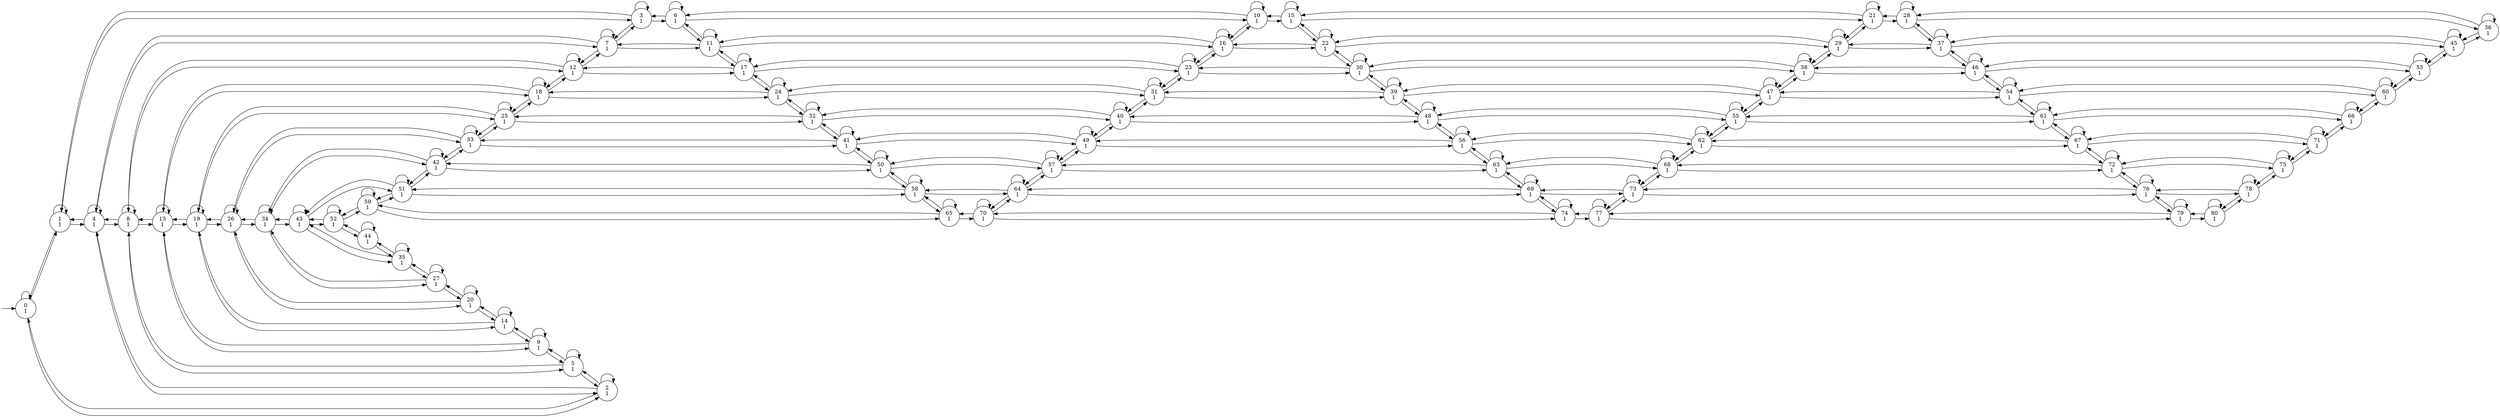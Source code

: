 digraph G {
  rankdir=LR
  I [label="", style=invis, width=0]
  I -> 0
  0 [label="0\n1"]
  0 -> 1 [label=""]
  0 -> 2 [label=""]
  0 -> 0 [label=""]
  1 [label="1\n1"]
  1 -> 3 [label=""]
  1 -> 4 [label=""]
  1 -> 0 [label=""]
  1 -> 1 [label=""]
  2 [label="2\n1"]
  2 -> 4 [label=""]
  2 -> 5 [label=""]
  2 -> 0 [label=""]
  2 -> 2 [label=""]
  3 [label="3\n1"]
  3 -> 6 [label=""]
  3 -> 7 [label=""]
  3 -> 1 [label=""]
  3 -> 3 [label=""]
  4 [label="4\n1"]
  4 -> 7 [label=""]
  4 -> 8 [label=""]
  4 -> 2 [label=""]
  4 -> 1 [label=""]
  4 -> 4 [label=""]
  5 [label="5\n1"]
  5 -> 8 [label=""]
  5 -> 9 [label=""]
  5 -> 2 [label=""]
  5 -> 5 [label=""]
  6 [label="6\n1"]
  6 -> 10 [label=""]
  6 -> 11 [label=""]
  6 -> 3 [label=""]
  6 -> 6 [label=""]
  7 [label="7\n1"]
  7 -> 11 [label=""]
  7 -> 12 [label=""]
  7 -> 4 [label=""]
  7 -> 3 [label=""]
  7 -> 7 [label=""]
  8 [label="8\n1"]
  8 -> 12 [label=""]
  8 -> 13 [label=""]
  8 -> 5 [label=""]
  8 -> 4 [label=""]
  8 -> 8 [label=""]
  9 [label="9\n1"]
  9 -> 13 [label=""]
  9 -> 14 [label=""]
  9 -> 5 [label=""]
  9 -> 9 [label=""]
  10 [label="10\n1"]
  10 -> 15 [label=""]
  10 -> 16 [label=""]
  10 -> 6 [label=""]
  10 -> 10 [label=""]
  11 [label="11\n1"]
  11 -> 16 [label=""]
  11 -> 17 [label=""]
  11 -> 7 [label=""]
  11 -> 6 [label=""]
  11 -> 11 [label=""]
  12 [label="12\n1"]
  12 -> 17 [label=""]
  12 -> 18 [label=""]
  12 -> 8 [label=""]
  12 -> 7 [label=""]
  12 -> 12 [label=""]
  13 [label="13\n1"]
  13 -> 18 [label=""]
  13 -> 19 [label=""]
  13 -> 9 [label=""]
  13 -> 8 [label=""]
  13 -> 13 [label=""]
  14 [label="14\n1"]
  14 -> 19 [label=""]
  14 -> 20 [label=""]
  14 -> 9 [label=""]
  14 -> 14 [label=""]
  15 [label="15\n1"]
  15 -> 21 [label=""]
  15 -> 22 [label=""]
  15 -> 10 [label=""]
  15 -> 15 [label=""]
  16 [label="16\n1"]
  16 -> 22 [label=""]
  16 -> 23 [label=""]
  16 -> 11 [label=""]
  16 -> 10 [label=""]
  16 -> 16 [label=""]
  17 [label="17\n1"]
  17 -> 23 [label=""]
  17 -> 24 [label=""]
  17 -> 12 [label=""]
  17 -> 11 [label=""]
  17 -> 17 [label=""]
  18 [label="18\n1"]
  18 -> 24 [label=""]
  18 -> 25 [label=""]
  18 -> 13 [label=""]
  18 -> 12 [label=""]
  18 -> 18 [label=""]
  19 [label="19\n1"]
  19 -> 25 [label=""]
  19 -> 26 [label=""]
  19 -> 14 [label=""]
  19 -> 13 [label=""]
  19 -> 19 [label=""]
  20 [label="20\n1"]
  20 -> 26 [label=""]
  20 -> 27 [label=""]
  20 -> 14 [label=""]
  20 -> 20 [label=""]
  21 [label="21\n1"]
  21 -> 28 [label=""]
  21 -> 29 [label=""]
  21 -> 15 [label=""]
  21 -> 21 [label=""]
  22 [label="22\n1"]
  22 -> 29 [label=""]
  22 -> 30 [label=""]
  22 -> 16 [label=""]
  22 -> 15 [label=""]
  22 -> 22 [label=""]
  23 [label="23\n1"]
  23 -> 30 [label=""]
  23 -> 31 [label=""]
  23 -> 17 [label=""]
  23 -> 16 [label=""]
  23 -> 23 [label=""]
  24 [label="24\n1"]
  24 -> 31 [label=""]
  24 -> 32 [label=""]
  24 -> 18 [label=""]
  24 -> 17 [label=""]
  24 -> 24 [label=""]
  25 [label="25\n1"]
  25 -> 32 [label=""]
  25 -> 33 [label=""]
  25 -> 19 [label=""]
  25 -> 18 [label=""]
  25 -> 25 [label=""]
  26 [label="26\n1"]
  26 -> 33 [label=""]
  26 -> 34 [label=""]
  26 -> 20 [label=""]
  26 -> 19 [label=""]
  26 -> 26 [label=""]
  27 [label="27\n1"]
  27 -> 34 [label=""]
  27 -> 35 [label=""]
  27 -> 20 [label=""]
  27 -> 27 [label=""]
  28 [label="28\n1"]
  28 -> 36 [label=""]
  28 -> 37 [label=""]
  28 -> 21 [label=""]
  28 -> 28 [label=""]
  29 [label="29\n1"]
  29 -> 37 [label=""]
  29 -> 38 [label=""]
  29 -> 22 [label=""]
  29 -> 21 [label=""]
  29 -> 29 [label=""]
  30 [label="30\n1"]
  30 -> 38 [label=""]
  30 -> 39 [label=""]
  30 -> 23 [label=""]
  30 -> 22 [label=""]
  30 -> 30 [label=""]
  31 [label="31\n1"]
  31 -> 39 [label=""]
  31 -> 40 [label=""]
  31 -> 24 [label=""]
  31 -> 23 [label=""]
  31 -> 31 [label=""]
  32 [label="32\n1"]
  32 -> 40 [label=""]
  32 -> 41 [label=""]
  32 -> 25 [label=""]
  32 -> 24 [label=""]
  32 -> 32 [label=""]
  33 [label="33\n1"]
  33 -> 41 [label=""]
  33 -> 42 [label=""]
  33 -> 26 [label=""]
  33 -> 25 [label=""]
  33 -> 33 [label=""]
  34 [label="34\n1"]
  34 -> 42 [label=""]
  34 -> 43 [label=""]
  34 -> 27 [label=""]
  34 -> 26 [label=""]
  34 -> 34 [label=""]
  35 [label="35\n1"]
  35 -> 43 [label=""]
  35 -> 44 [label=""]
  35 -> 27 [label=""]
  35 -> 35 [label=""]
  36 [label="36\n1"]
  36 -> 45 [label=""]
  36 -> 28 [label=""]
  36 -> 36 [label=""]
  37 [label="37\n1"]
  37 -> 45 [label=""]
  37 -> 46 [label=""]
  37 -> 29 [label=""]
  37 -> 28 [label=""]
  37 -> 37 [label=""]
  38 [label="38\n1"]
  38 -> 46 [label=""]
  38 -> 47 [label=""]
  38 -> 30 [label=""]
  38 -> 29 [label=""]
  38 -> 38 [label=""]
  39 [label="39\n1"]
  39 -> 47 [label=""]
  39 -> 48 [label=""]
  39 -> 31 [label=""]
  39 -> 30 [label=""]
  39 -> 39 [label=""]
  40 [label="40\n1"]
  40 -> 48 [label=""]
  40 -> 49 [label=""]
  40 -> 32 [label=""]
  40 -> 31 [label=""]
  40 -> 40 [label=""]
  41 [label="41\n1"]
  41 -> 49 [label=""]
  41 -> 50 [label=""]
  41 -> 33 [label=""]
  41 -> 32 [label=""]
  41 -> 41 [label=""]
  42 [label="42\n1"]
  42 -> 50 [label=""]
  42 -> 51 [label=""]
  42 -> 34 [label=""]
  42 -> 33 [label=""]
  42 -> 42 [label=""]
  43 [label="43\n1"]
  43 -> 51 [label=""]
  43 -> 52 [label=""]
  43 -> 35 [label=""]
  43 -> 34 [label=""]
  43 -> 43 [label=""]
  44 [label="44\n1"]
  44 -> 52 [label=""]
  44 -> 35 [label=""]
  44 -> 44 [label=""]
  45 [label="45\n1"]
  45 -> 53 [label=""]
  45 -> 37 [label=""]
  45 -> 36 [label=""]
  45 -> 45 [label=""]
  46 [label="46\n1"]
  46 -> 53 [label=""]
  46 -> 54 [label=""]
  46 -> 38 [label=""]
  46 -> 37 [label=""]
  46 -> 46 [label=""]
  47 [label="47\n1"]
  47 -> 54 [label=""]
  47 -> 55 [label=""]
  47 -> 39 [label=""]
  47 -> 38 [label=""]
  47 -> 47 [label=""]
  48 [label="48\n1"]
  48 -> 55 [label=""]
  48 -> 56 [label=""]
  48 -> 40 [label=""]
  48 -> 39 [label=""]
  48 -> 48 [label=""]
  49 [label="49\n1"]
  49 -> 56 [label=""]
  49 -> 57 [label=""]
  49 -> 41 [label=""]
  49 -> 40 [label=""]
  49 -> 49 [label=""]
  50 [label="50\n1"]
  50 -> 57 [label=""]
  50 -> 58 [label=""]
  50 -> 42 [label=""]
  50 -> 41 [label=""]
  50 -> 50 [label=""]
  51 [label="51\n1"]
  51 -> 58 [label=""]
  51 -> 59 [label=""]
  51 -> 43 [label=""]
  51 -> 42 [label=""]
  51 -> 51 [label=""]
  52 [label="52\n1"]
  52 -> 59 [label=""]
  52 -> 44 [label=""]
  52 -> 43 [label=""]
  52 -> 52 [label=""]
  53 [label="53\n1"]
  53 -> 60 [label=""]
  53 -> 46 [label=""]
  53 -> 45 [label=""]
  53 -> 53 [label=""]
  54 [label="54\n1"]
  54 -> 60 [label=""]
  54 -> 61 [label=""]
  54 -> 47 [label=""]
  54 -> 46 [label=""]
  54 -> 54 [label=""]
  55 [label="55\n1"]
  55 -> 61 [label=""]
  55 -> 62 [label=""]
  55 -> 48 [label=""]
  55 -> 47 [label=""]
  55 -> 55 [label=""]
  56 [label="56\n1"]
  56 -> 62 [label=""]
  56 -> 63 [label=""]
  56 -> 49 [label=""]
  56 -> 48 [label=""]
  56 -> 56 [label=""]
  57 [label="57\n1"]
  57 -> 63 [label=""]
  57 -> 64 [label=""]
  57 -> 50 [label=""]
  57 -> 49 [label=""]
  57 -> 57 [label=""]
  58 [label="58\n1"]
  58 -> 64 [label=""]
  58 -> 65 [label=""]
  58 -> 51 [label=""]
  58 -> 50 [label=""]
  58 -> 58 [label=""]
  59 [label="59\n1"]
  59 -> 65 [label=""]
  59 -> 52 [label=""]
  59 -> 51 [label=""]
  59 -> 59 [label=""]
  60 [label="60\n1"]
  60 -> 66 [label=""]
  60 -> 54 [label=""]
  60 -> 53 [label=""]
  60 -> 60 [label=""]
  61 [label="61\n1"]
  61 -> 66 [label=""]
  61 -> 67 [label=""]
  61 -> 55 [label=""]
  61 -> 54 [label=""]
  61 -> 61 [label=""]
  62 [label="62\n1"]
  62 -> 67 [label=""]
  62 -> 68 [label=""]
  62 -> 56 [label=""]
  62 -> 55 [label=""]
  62 -> 62 [label=""]
  63 [label="63\n1"]
  63 -> 68 [label=""]
  63 -> 69 [label=""]
  63 -> 57 [label=""]
  63 -> 56 [label=""]
  63 -> 63 [label=""]
  64 [label="64\n1"]
  64 -> 69 [label=""]
  64 -> 70 [label=""]
  64 -> 58 [label=""]
  64 -> 57 [label=""]
  64 -> 64 [label=""]
  65 [label="65\n1"]
  65 -> 70 [label=""]
  65 -> 59 [label=""]
  65 -> 58 [label=""]
  65 -> 65 [label=""]
  66 [label="66\n1"]
  66 -> 71 [label=""]
  66 -> 61 [label=""]
  66 -> 60 [label=""]
  66 -> 66 [label=""]
  67 [label="67\n1"]
  67 -> 71 [label=""]
  67 -> 72 [label=""]
  67 -> 62 [label=""]
  67 -> 61 [label=""]
  67 -> 67 [label=""]
  68 [label="68\n1"]
  68 -> 72 [label=""]
  68 -> 73 [label=""]
  68 -> 63 [label=""]
  68 -> 62 [label=""]
  68 -> 68 [label=""]
  69 [label="69\n1"]
  69 -> 73 [label=""]
  69 -> 74 [label=""]
  69 -> 64 [label=""]
  69 -> 63 [label=""]
  69 -> 69 [label=""]
  70 [label="70\n1"]
  70 -> 74 [label=""]
  70 -> 65 [label=""]
  70 -> 64 [label=""]
  70 -> 70 [label=""]
  71 [label="71\n1"]
  71 -> 75 [label=""]
  71 -> 67 [label=""]
  71 -> 66 [label=""]
  71 -> 71 [label=""]
  72 [label="72\n1"]
  72 -> 75 [label=""]
  72 -> 76 [label=""]
  72 -> 68 [label=""]
  72 -> 67 [label=""]
  72 -> 72 [label=""]
  73 [label="73\n1"]
  73 -> 76 [label=""]
  73 -> 77 [label=""]
  73 -> 69 [label=""]
  73 -> 68 [label=""]
  73 -> 73 [label=""]
  74 [label="74\n1"]
  74 -> 77 [label=""]
  74 -> 70 [label=""]
  74 -> 69 [label=""]
  74 -> 74 [label=""]
  75 [label="75\n1"]
  75 -> 78 [label=""]
  75 -> 72 [label=""]
  75 -> 71 [label=""]
  75 -> 75 [label=""]
  76 [label="76\n1"]
  76 -> 78 [label=""]
  76 -> 79 [label=""]
  76 -> 73 [label=""]
  76 -> 72 [label=""]
  76 -> 76 [label=""]
  77 [label="77\n1"]
  77 -> 79 [label=""]
  77 -> 74 [label=""]
  77 -> 73 [label=""]
  77 -> 77 [label=""]
  78 [label="78\n1"]
  78 -> 80 [label=""]
  78 -> 76 [label=""]
  78 -> 75 [label=""]
  78 -> 78 [label=""]
  79 [label="79\n1"]
  79 -> 80 [label=""]
  79 -> 77 [label=""]
  79 -> 76 [label=""]
  79 -> 79 [label=""]
  80 [label="80\n1"]
  80 -> 79 [label=""]
  80 -> 78 [label=""]
  80 -> 80 [label=""]
}

